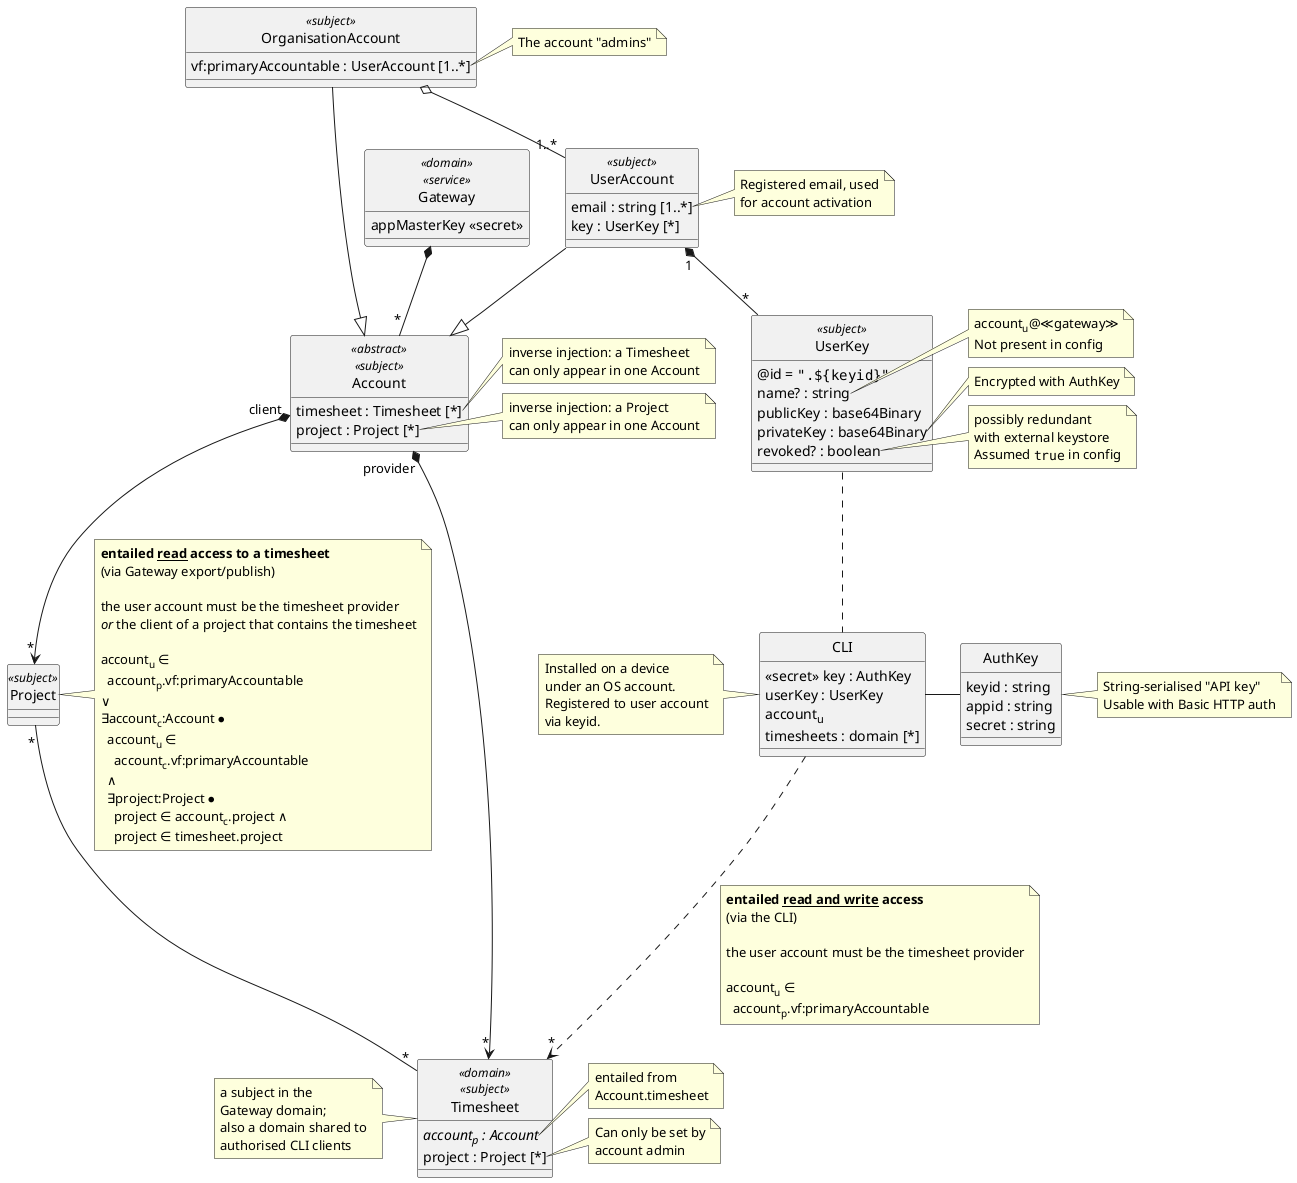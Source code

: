 @startuml
'https://plantuml.com/class-diagram

hide circle
allowmixing

class Gateway <<domain>> <<service>> {
  appMasterKey <<secret>>
}

Gateway *-- "*" Account

class Account <<abstract>> <<subject>> {
  timesheet : Timesheet [*]
  project : Project [*]
}
note right of Account::timesheet
  inverse injection: a Timesheet
  can only appear in one Account
end note
note right of Account::project
  inverse injection: a Project
  can only appear in one Account
end note

Account "provider" *--> "*" Timesheet

Account "client" *--> "*" Project

class UserAccount <<subject>> {
  email : string [1..*]
  key : UserKey [*]
}
note right of UserAccount::email
  Registered email, used
  for account activation
end note
UserAccount --|> Account

class OrganisationAccount <<subject>> {
  vf:primaryAccountable : UserAccount [1..*]
}
note right of OrganisationAccount::vf:primaryAccountable
  The account "admins"
end note
OrganisationAccount --|> Account
OrganisationAccount o-- "1..*" UserAccount

class Timesheet <<domain>> <<subject>> {
  //account<sub>p</sub> : Account//
  project : Project [*]
}
note left of Timesheet
  a subject in the
  Gateway domain;
  also a domain shared to
  authorised CLI clients
end note
note right of Timesheet::account
  entailed from
  Account.timesheet
end note
note right of Timesheet::project
  Can only be set by
  account admin
end note

class Project <<subject>> {
}
note right of Project
  **entailed __read__ access to a timesheet**
  (via Gateway export/publish)

  the user account must be the timesheet provider
  //or// the client of a project that contains the timesheet

  account<sub>u</sub> ∈
    account<sub>p</sub>.vf:primaryAccountable
  ∨
  ∃account<sub>c</sub>:Account ⦁
    account<sub>u</sub> ∈
      account<sub>c</sub>.vf:primaryAccountable
    ∧
    ∃project:Project ⦁
      project ∈ account<sub>c</sub>.project ∧
      project ∈ timesheet.project
end note

Project "*" -- "*" Timesheet

class CLI {
  <<secret>> key : AuthKey
  userKey : UserKey
  account<sub>u</sub>
  timesheets : domain [*]
}
note left of CLI
  Installed on a device
  under an OS account.
  Registered to user account
  via keyid.
end note

UserKey .. CLI

CLI ..> "*" Timesheet
note bottom on link
  **entailed __read and write__ access**
  (via the CLI)

  the user account must be the timesheet provider

  account<sub>u</sub> ∈
    account<sub>p</sub>.vf:primaryAccountable
end note

class UserKey <<subject>> {
  @id = """.${keyid}" ""
  name? : string
  publicKey : base64Binary
  privateKey : base64Binary
  revoked? : boolean
}
note right of UserKey::name
  account<sub>u</sub>@≪gateway≫
  Not present in config
end note
note right of UserKey::privateKey
  Encrypted with AuthKey
end note
note right of UserKey::revoked
  possibly redundant
  with external keystore
  Assumed ""true"" in config
end note

UserAccount "1" *-- "*" UserKey

class AuthKey {
  keyid : string
  appid : string
  secret : string
}
note right of AuthKey
  String-serialised "API key"
  Usable with Basic HTTP auth
end note
CLI - AuthKey

@enduml